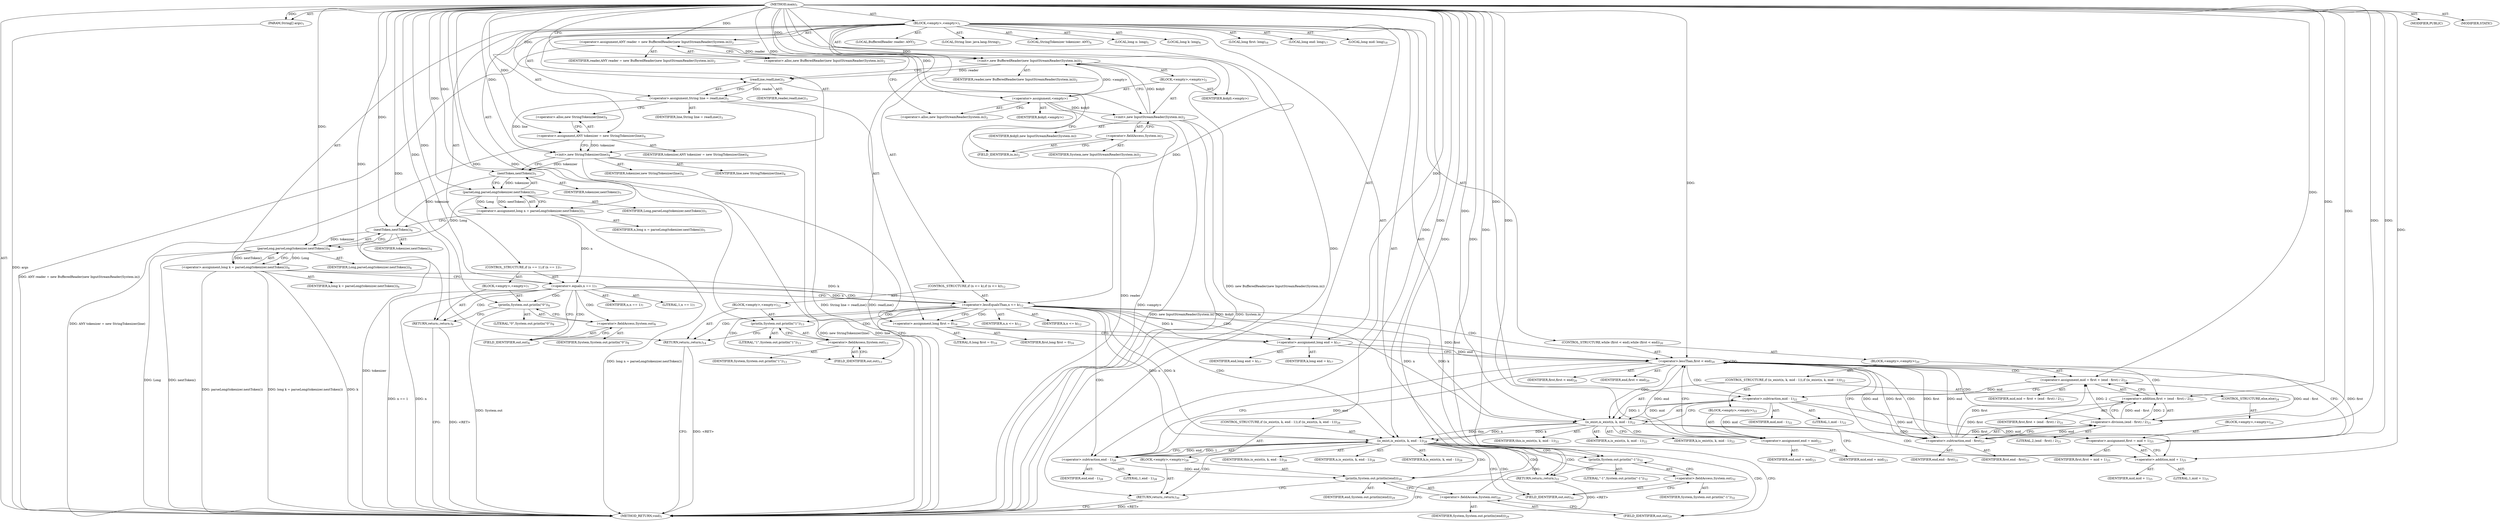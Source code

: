 digraph "main" {  
"21" [label = <(METHOD,main)<SUB>1</SUB>> ]
"22" [label = <(PARAM,String[] args)<SUB>1</SUB>> ]
"23" [label = <(BLOCK,&lt;empty&gt;,&lt;empty&gt;)<SUB>1</SUB>> ]
"4" [label = <(LOCAL,BufferedReader reader: ANY)<SUB>2</SUB>> ]
"24" [label = <(&lt;operator&gt;.assignment,ANY reader = new BufferedReader(new InputStreamReader(System.in)))<SUB>2</SUB>> ]
"25" [label = <(IDENTIFIER,reader,ANY reader = new BufferedReader(new InputStreamReader(System.in)))<SUB>2</SUB>> ]
"26" [label = <(&lt;operator&gt;.alloc,new BufferedReader(new InputStreamReader(System.in)))<SUB>2</SUB>> ]
"27" [label = <(&lt;init&gt;,new BufferedReader(new InputStreamReader(System.in)))<SUB>2</SUB>> ]
"3" [label = <(IDENTIFIER,reader,new BufferedReader(new InputStreamReader(System.in)))<SUB>2</SUB>> ]
"28" [label = <(BLOCK,&lt;empty&gt;,&lt;empty&gt;)<SUB>2</SUB>> ]
"29" [label = <(&lt;operator&gt;.assignment,&lt;empty&gt;)> ]
"30" [label = <(IDENTIFIER,$obj0,&lt;empty&gt;)> ]
"31" [label = <(&lt;operator&gt;.alloc,new InputStreamReader(System.in))<SUB>2</SUB>> ]
"32" [label = <(&lt;init&gt;,new InputStreamReader(System.in))<SUB>2</SUB>> ]
"33" [label = <(IDENTIFIER,$obj0,new InputStreamReader(System.in))> ]
"34" [label = <(&lt;operator&gt;.fieldAccess,System.in)<SUB>2</SUB>> ]
"35" [label = <(IDENTIFIER,System,new InputStreamReader(System.in))<SUB>2</SUB>> ]
"36" [label = <(FIELD_IDENTIFIER,in,in)<SUB>2</SUB>> ]
"37" [label = <(IDENTIFIER,$obj0,&lt;empty&gt;)> ]
"38" [label = <(LOCAL,String line: java.lang.String)<SUB>3</SUB>> ]
"39" [label = <(&lt;operator&gt;.assignment,String line = readLine())<SUB>3</SUB>> ]
"40" [label = <(IDENTIFIER,line,String line = readLine())<SUB>3</SUB>> ]
"41" [label = <(readLine,readLine())<SUB>3</SUB>> ]
"42" [label = <(IDENTIFIER,reader,readLine())<SUB>3</SUB>> ]
"6" [label = <(LOCAL,StringTokenizer tokenizer: ANY)<SUB>4</SUB>> ]
"43" [label = <(&lt;operator&gt;.assignment,ANY tokenizer = new StringTokenizer(line))<SUB>4</SUB>> ]
"44" [label = <(IDENTIFIER,tokenizer,ANY tokenizer = new StringTokenizer(line))<SUB>4</SUB>> ]
"45" [label = <(&lt;operator&gt;.alloc,new StringTokenizer(line))<SUB>4</SUB>> ]
"46" [label = <(&lt;init&gt;,new StringTokenizer(line))<SUB>4</SUB>> ]
"5" [label = <(IDENTIFIER,tokenizer,new StringTokenizer(line))<SUB>4</SUB>> ]
"47" [label = <(IDENTIFIER,line,new StringTokenizer(line))<SUB>4</SUB>> ]
"48" [label = <(LOCAL,long n: long)<SUB>5</SUB>> ]
"49" [label = <(&lt;operator&gt;.assignment,long n = parseLong(tokenizer.nextToken()))<SUB>5</SUB>> ]
"50" [label = <(IDENTIFIER,n,long n = parseLong(tokenizer.nextToken()))<SUB>5</SUB>> ]
"51" [label = <(parseLong,parseLong(tokenizer.nextToken()))<SUB>5</SUB>> ]
"52" [label = <(IDENTIFIER,Long,parseLong(tokenizer.nextToken()))<SUB>5</SUB>> ]
"53" [label = <(nextToken,nextToken())<SUB>5</SUB>> ]
"54" [label = <(IDENTIFIER,tokenizer,nextToken())<SUB>5</SUB>> ]
"55" [label = <(LOCAL,long k: long)<SUB>6</SUB>> ]
"56" [label = <(&lt;operator&gt;.assignment,long k = parseLong(tokenizer.nextToken()))<SUB>6</SUB>> ]
"57" [label = <(IDENTIFIER,k,long k = parseLong(tokenizer.nextToken()))<SUB>6</SUB>> ]
"58" [label = <(parseLong,parseLong(tokenizer.nextToken()))<SUB>6</SUB>> ]
"59" [label = <(IDENTIFIER,Long,parseLong(tokenizer.nextToken()))<SUB>6</SUB>> ]
"60" [label = <(nextToken,nextToken())<SUB>6</SUB>> ]
"61" [label = <(IDENTIFIER,tokenizer,nextToken())<SUB>6</SUB>> ]
"62" [label = <(CONTROL_STRUCTURE,if (n == 1),if (n == 1))<SUB>7</SUB>> ]
"63" [label = <(&lt;operator&gt;.equals,n == 1)<SUB>7</SUB>> ]
"64" [label = <(IDENTIFIER,n,n == 1)<SUB>7</SUB>> ]
"65" [label = <(LITERAL,1,n == 1)<SUB>7</SUB>> ]
"66" [label = <(BLOCK,&lt;empty&gt;,&lt;empty&gt;)<SUB>7</SUB>> ]
"67" [label = <(println,System.out.println(&quot;0&quot;))<SUB>8</SUB>> ]
"68" [label = <(&lt;operator&gt;.fieldAccess,System.out)<SUB>8</SUB>> ]
"69" [label = <(IDENTIFIER,System,System.out.println(&quot;0&quot;))<SUB>8</SUB>> ]
"70" [label = <(FIELD_IDENTIFIER,out,out)<SUB>8</SUB>> ]
"71" [label = <(LITERAL,&quot;0&quot;,System.out.println(&quot;0&quot;))<SUB>8</SUB>> ]
"72" [label = <(RETURN,return;,return;)<SUB>9</SUB>> ]
"73" [label = <(CONTROL_STRUCTURE,if (n &lt;= k),if (n &lt;= k))<SUB>12</SUB>> ]
"74" [label = <(&lt;operator&gt;.lessEqualsThan,n &lt;= k)<SUB>12</SUB>> ]
"75" [label = <(IDENTIFIER,n,n &lt;= k)<SUB>12</SUB>> ]
"76" [label = <(IDENTIFIER,k,n &lt;= k)<SUB>12</SUB>> ]
"77" [label = <(BLOCK,&lt;empty&gt;,&lt;empty&gt;)<SUB>12</SUB>> ]
"78" [label = <(println,System.out.println(&quot;1&quot;))<SUB>13</SUB>> ]
"79" [label = <(&lt;operator&gt;.fieldAccess,System.out)<SUB>13</SUB>> ]
"80" [label = <(IDENTIFIER,System,System.out.println(&quot;1&quot;))<SUB>13</SUB>> ]
"81" [label = <(FIELD_IDENTIFIER,out,out)<SUB>13</SUB>> ]
"82" [label = <(LITERAL,&quot;1&quot;,System.out.println(&quot;1&quot;))<SUB>13</SUB>> ]
"83" [label = <(RETURN,return;,return;)<SUB>14</SUB>> ]
"84" [label = <(LOCAL,long first: long)<SUB>16</SUB>> ]
"85" [label = <(&lt;operator&gt;.assignment,long first = 0)<SUB>16</SUB>> ]
"86" [label = <(IDENTIFIER,first,long first = 0)<SUB>16</SUB>> ]
"87" [label = <(LITERAL,0,long first = 0)<SUB>16</SUB>> ]
"88" [label = <(LOCAL,long end: long)<SUB>17</SUB>> ]
"89" [label = <(&lt;operator&gt;.assignment,long end = k)<SUB>17</SUB>> ]
"90" [label = <(IDENTIFIER,end,long end = k)<SUB>17</SUB>> ]
"91" [label = <(IDENTIFIER,k,long end = k)<SUB>17</SUB>> ]
"92" [label = <(LOCAL,long mid: long)<SUB>18</SUB>> ]
"93" [label = <(CONTROL_STRUCTURE,while (first &lt; end),while (first &lt; end))<SUB>20</SUB>> ]
"94" [label = <(&lt;operator&gt;.lessThan,first &lt; end)<SUB>20</SUB>> ]
"95" [label = <(IDENTIFIER,first,first &lt; end)<SUB>20</SUB>> ]
"96" [label = <(IDENTIFIER,end,first &lt; end)<SUB>20</SUB>> ]
"97" [label = <(BLOCK,&lt;empty&gt;,&lt;empty&gt;)<SUB>20</SUB>> ]
"98" [label = <(&lt;operator&gt;.assignment,mid = first + (end - first) / 2)<SUB>21</SUB>> ]
"99" [label = <(IDENTIFIER,mid,mid = first + (end - first) / 2)<SUB>21</SUB>> ]
"100" [label = <(&lt;operator&gt;.addition,first + (end - first) / 2)<SUB>21</SUB>> ]
"101" [label = <(IDENTIFIER,first,first + (end - first) / 2)<SUB>21</SUB>> ]
"102" [label = <(&lt;operator&gt;.division,(end - first) / 2)<SUB>21</SUB>> ]
"103" [label = <(&lt;operator&gt;.subtraction,end - first)<SUB>21</SUB>> ]
"104" [label = <(IDENTIFIER,end,end - first)<SUB>21</SUB>> ]
"105" [label = <(IDENTIFIER,first,end - first)<SUB>21</SUB>> ]
"106" [label = <(LITERAL,2,(end - first) / 2)<SUB>21</SUB>> ]
"107" [label = <(CONTROL_STRUCTURE,if (is_exist(n, k, mid - 1)),if (is_exist(n, k, mid - 1)))<SUB>22</SUB>> ]
"108" [label = <(is_exist,is_exist(n, k, mid - 1))<SUB>22</SUB>> ]
"109" [label = <(IDENTIFIER,this,is_exist(n, k, mid - 1))<SUB>22</SUB>> ]
"110" [label = <(IDENTIFIER,n,is_exist(n, k, mid - 1))<SUB>22</SUB>> ]
"111" [label = <(IDENTIFIER,k,is_exist(n, k, mid - 1))<SUB>22</SUB>> ]
"112" [label = <(&lt;operator&gt;.subtraction,mid - 1)<SUB>22</SUB>> ]
"113" [label = <(IDENTIFIER,mid,mid - 1)<SUB>22</SUB>> ]
"114" [label = <(LITERAL,1,mid - 1)<SUB>22</SUB>> ]
"115" [label = <(BLOCK,&lt;empty&gt;,&lt;empty&gt;)<SUB>22</SUB>> ]
"116" [label = <(&lt;operator&gt;.assignment,end = mid)<SUB>23</SUB>> ]
"117" [label = <(IDENTIFIER,end,end = mid)<SUB>23</SUB>> ]
"118" [label = <(IDENTIFIER,mid,end = mid)<SUB>23</SUB>> ]
"119" [label = <(CONTROL_STRUCTURE,else,else)<SUB>24</SUB>> ]
"120" [label = <(BLOCK,&lt;empty&gt;,&lt;empty&gt;)<SUB>24</SUB>> ]
"121" [label = <(&lt;operator&gt;.assignment,first = mid + 1)<SUB>25</SUB>> ]
"122" [label = <(IDENTIFIER,first,first = mid + 1)<SUB>25</SUB>> ]
"123" [label = <(&lt;operator&gt;.addition,mid + 1)<SUB>25</SUB>> ]
"124" [label = <(IDENTIFIER,mid,mid + 1)<SUB>25</SUB>> ]
"125" [label = <(LITERAL,1,mid + 1)<SUB>25</SUB>> ]
"126" [label = <(CONTROL_STRUCTURE,if (is_exist(n, k, end - 1)),if (is_exist(n, k, end - 1)))<SUB>28</SUB>> ]
"127" [label = <(is_exist,is_exist(n, k, end - 1))<SUB>28</SUB>> ]
"128" [label = <(IDENTIFIER,this,is_exist(n, k, end - 1))<SUB>28</SUB>> ]
"129" [label = <(IDENTIFIER,n,is_exist(n, k, end - 1))<SUB>28</SUB>> ]
"130" [label = <(IDENTIFIER,k,is_exist(n, k, end - 1))<SUB>28</SUB>> ]
"131" [label = <(&lt;operator&gt;.subtraction,end - 1)<SUB>28</SUB>> ]
"132" [label = <(IDENTIFIER,end,end - 1)<SUB>28</SUB>> ]
"133" [label = <(LITERAL,1,end - 1)<SUB>28</SUB>> ]
"134" [label = <(BLOCK,&lt;empty&gt;,&lt;empty&gt;)<SUB>28</SUB>> ]
"135" [label = <(println,System.out.println((end)))<SUB>29</SUB>> ]
"136" [label = <(&lt;operator&gt;.fieldAccess,System.out)<SUB>29</SUB>> ]
"137" [label = <(IDENTIFIER,System,System.out.println((end)))<SUB>29</SUB>> ]
"138" [label = <(FIELD_IDENTIFIER,out,out)<SUB>29</SUB>> ]
"139" [label = <(IDENTIFIER,end,System.out.println((end)))<SUB>29</SUB>> ]
"140" [label = <(RETURN,return;,return;)<SUB>30</SUB>> ]
"141" [label = <(println,System.out.println(&quot;-1&quot;))<SUB>32</SUB>> ]
"142" [label = <(&lt;operator&gt;.fieldAccess,System.out)<SUB>32</SUB>> ]
"143" [label = <(IDENTIFIER,System,System.out.println(&quot;-1&quot;))<SUB>32</SUB>> ]
"144" [label = <(FIELD_IDENTIFIER,out,out)<SUB>32</SUB>> ]
"145" [label = <(LITERAL,&quot;-1&quot;,System.out.println(&quot;-1&quot;))<SUB>32</SUB>> ]
"146" [label = <(RETURN,return;,return;)<SUB>33</SUB>> ]
"147" [label = <(MODIFIER,PUBLIC)> ]
"148" [label = <(MODIFIER,STATIC)> ]
"149" [label = <(METHOD_RETURN,void)<SUB>1</SUB>> ]
  "21" -> "22"  [ label = "AST: "] 
  "21" -> "23"  [ label = "AST: "] 
  "21" -> "147"  [ label = "AST: "] 
  "21" -> "148"  [ label = "AST: "] 
  "21" -> "149"  [ label = "AST: "] 
  "23" -> "4"  [ label = "AST: "] 
  "23" -> "24"  [ label = "AST: "] 
  "23" -> "27"  [ label = "AST: "] 
  "23" -> "38"  [ label = "AST: "] 
  "23" -> "39"  [ label = "AST: "] 
  "23" -> "6"  [ label = "AST: "] 
  "23" -> "43"  [ label = "AST: "] 
  "23" -> "46"  [ label = "AST: "] 
  "23" -> "48"  [ label = "AST: "] 
  "23" -> "49"  [ label = "AST: "] 
  "23" -> "55"  [ label = "AST: "] 
  "23" -> "56"  [ label = "AST: "] 
  "23" -> "62"  [ label = "AST: "] 
  "23" -> "73"  [ label = "AST: "] 
  "23" -> "84"  [ label = "AST: "] 
  "23" -> "85"  [ label = "AST: "] 
  "23" -> "88"  [ label = "AST: "] 
  "23" -> "89"  [ label = "AST: "] 
  "23" -> "92"  [ label = "AST: "] 
  "23" -> "93"  [ label = "AST: "] 
  "23" -> "126"  [ label = "AST: "] 
  "23" -> "141"  [ label = "AST: "] 
  "23" -> "146"  [ label = "AST: "] 
  "24" -> "25"  [ label = "AST: "] 
  "24" -> "26"  [ label = "AST: "] 
  "27" -> "3"  [ label = "AST: "] 
  "27" -> "28"  [ label = "AST: "] 
  "28" -> "29"  [ label = "AST: "] 
  "28" -> "32"  [ label = "AST: "] 
  "28" -> "37"  [ label = "AST: "] 
  "29" -> "30"  [ label = "AST: "] 
  "29" -> "31"  [ label = "AST: "] 
  "32" -> "33"  [ label = "AST: "] 
  "32" -> "34"  [ label = "AST: "] 
  "34" -> "35"  [ label = "AST: "] 
  "34" -> "36"  [ label = "AST: "] 
  "39" -> "40"  [ label = "AST: "] 
  "39" -> "41"  [ label = "AST: "] 
  "41" -> "42"  [ label = "AST: "] 
  "43" -> "44"  [ label = "AST: "] 
  "43" -> "45"  [ label = "AST: "] 
  "46" -> "5"  [ label = "AST: "] 
  "46" -> "47"  [ label = "AST: "] 
  "49" -> "50"  [ label = "AST: "] 
  "49" -> "51"  [ label = "AST: "] 
  "51" -> "52"  [ label = "AST: "] 
  "51" -> "53"  [ label = "AST: "] 
  "53" -> "54"  [ label = "AST: "] 
  "56" -> "57"  [ label = "AST: "] 
  "56" -> "58"  [ label = "AST: "] 
  "58" -> "59"  [ label = "AST: "] 
  "58" -> "60"  [ label = "AST: "] 
  "60" -> "61"  [ label = "AST: "] 
  "62" -> "63"  [ label = "AST: "] 
  "62" -> "66"  [ label = "AST: "] 
  "63" -> "64"  [ label = "AST: "] 
  "63" -> "65"  [ label = "AST: "] 
  "66" -> "67"  [ label = "AST: "] 
  "66" -> "72"  [ label = "AST: "] 
  "67" -> "68"  [ label = "AST: "] 
  "67" -> "71"  [ label = "AST: "] 
  "68" -> "69"  [ label = "AST: "] 
  "68" -> "70"  [ label = "AST: "] 
  "73" -> "74"  [ label = "AST: "] 
  "73" -> "77"  [ label = "AST: "] 
  "74" -> "75"  [ label = "AST: "] 
  "74" -> "76"  [ label = "AST: "] 
  "77" -> "78"  [ label = "AST: "] 
  "77" -> "83"  [ label = "AST: "] 
  "78" -> "79"  [ label = "AST: "] 
  "78" -> "82"  [ label = "AST: "] 
  "79" -> "80"  [ label = "AST: "] 
  "79" -> "81"  [ label = "AST: "] 
  "85" -> "86"  [ label = "AST: "] 
  "85" -> "87"  [ label = "AST: "] 
  "89" -> "90"  [ label = "AST: "] 
  "89" -> "91"  [ label = "AST: "] 
  "93" -> "94"  [ label = "AST: "] 
  "93" -> "97"  [ label = "AST: "] 
  "94" -> "95"  [ label = "AST: "] 
  "94" -> "96"  [ label = "AST: "] 
  "97" -> "98"  [ label = "AST: "] 
  "97" -> "107"  [ label = "AST: "] 
  "98" -> "99"  [ label = "AST: "] 
  "98" -> "100"  [ label = "AST: "] 
  "100" -> "101"  [ label = "AST: "] 
  "100" -> "102"  [ label = "AST: "] 
  "102" -> "103"  [ label = "AST: "] 
  "102" -> "106"  [ label = "AST: "] 
  "103" -> "104"  [ label = "AST: "] 
  "103" -> "105"  [ label = "AST: "] 
  "107" -> "108"  [ label = "AST: "] 
  "107" -> "115"  [ label = "AST: "] 
  "107" -> "119"  [ label = "AST: "] 
  "108" -> "109"  [ label = "AST: "] 
  "108" -> "110"  [ label = "AST: "] 
  "108" -> "111"  [ label = "AST: "] 
  "108" -> "112"  [ label = "AST: "] 
  "112" -> "113"  [ label = "AST: "] 
  "112" -> "114"  [ label = "AST: "] 
  "115" -> "116"  [ label = "AST: "] 
  "116" -> "117"  [ label = "AST: "] 
  "116" -> "118"  [ label = "AST: "] 
  "119" -> "120"  [ label = "AST: "] 
  "120" -> "121"  [ label = "AST: "] 
  "121" -> "122"  [ label = "AST: "] 
  "121" -> "123"  [ label = "AST: "] 
  "123" -> "124"  [ label = "AST: "] 
  "123" -> "125"  [ label = "AST: "] 
  "126" -> "127"  [ label = "AST: "] 
  "126" -> "134"  [ label = "AST: "] 
  "127" -> "128"  [ label = "AST: "] 
  "127" -> "129"  [ label = "AST: "] 
  "127" -> "130"  [ label = "AST: "] 
  "127" -> "131"  [ label = "AST: "] 
  "131" -> "132"  [ label = "AST: "] 
  "131" -> "133"  [ label = "AST: "] 
  "134" -> "135"  [ label = "AST: "] 
  "134" -> "140"  [ label = "AST: "] 
  "135" -> "136"  [ label = "AST: "] 
  "135" -> "139"  [ label = "AST: "] 
  "136" -> "137"  [ label = "AST: "] 
  "136" -> "138"  [ label = "AST: "] 
  "141" -> "142"  [ label = "AST: "] 
  "141" -> "145"  [ label = "AST: "] 
  "142" -> "143"  [ label = "AST: "] 
  "142" -> "144"  [ label = "AST: "] 
  "24" -> "31"  [ label = "CFG: "] 
  "27" -> "41"  [ label = "CFG: "] 
  "39" -> "45"  [ label = "CFG: "] 
  "43" -> "46"  [ label = "CFG: "] 
  "46" -> "53"  [ label = "CFG: "] 
  "49" -> "60"  [ label = "CFG: "] 
  "56" -> "63"  [ label = "CFG: "] 
  "85" -> "89"  [ label = "CFG: "] 
  "89" -> "94"  [ label = "CFG: "] 
  "141" -> "146"  [ label = "CFG: "] 
  "146" -> "149"  [ label = "CFG: "] 
  "26" -> "24"  [ label = "CFG: "] 
  "41" -> "39"  [ label = "CFG: "] 
  "45" -> "43"  [ label = "CFG: "] 
  "51" -> "49"  [ label = "CFG: "] 
  "58" -> "56"  [ label = "CFG: "] 
  "63" -> "70"  [ label = "CFG: "] 
  "63" -> "74"  [ label = "CFG: "] 
  "74" -> "81"  [ label = "CFG: "] 
  "74" -> "85"  [ label = "CFG: "] 
  "94" -> "103"  [ label = "CFG: "] 
  "94" -> "131"  [ label = "CFG: "] 
  "127" -> "138"  [ label = "CFG: "] 
  "127" -> "144"  [ label = "CFG: "] 
  "142" -> "141"  [ label = "CFG: "] 
  "29" -> "36"  [ label = "CFG: "] 
  "32" -> "27"  [ label = "CFG: "] 
  "53" -> "51"  [ label = "CFG: "] 
  "60" -> "58"  [ label = "CFG: "] 
  "67" -> "72"  [ label = "CFG: "] 
  "72" -> "149"  [ label = "CFG: "] 
  "78" -> "83"  [ label = "CFG: "] 
  "83" -> "149"  [ label = "CFG: "] 
  "98" -> "112"  [ label = "CFG: "] 
  "131" -> "127"  [ label = "CFG: "] 
  "135" -> "140"  [ label = "CFG: "] 
  "140" -> "149"  [ label = "CFG: "] 
  "144" -> "142"  [ label = "CFG: "] 
  "31" -> "29"  [ label = "CFG: "] 
  "34" -> "32"  [ label = "CFG: "] 
  "68" -> "67"  [ label = "CFG: "] 
  "79" -> "78"  [ label = "CFG: "] 
  "100" -> "98"  [ label = "CFG: "] 
  "108" -> "116"  [ label = "CFG: "] 
  "108" -> "123"  [ label = "CFG: "] 
  "136" -> "135"  [ label = "CFG: "] 
  "36" -> "34"  [ label = "CFG: "] 
  "70" -> "68"  [ label = "CFG: "] 
  "81" -> "79"  [ label = "CFG: "] 
  "102" -> "100"  [ label = "CFG: "] 
  "112" -> "108"  [ label = "CFG: "] 
  "116" -> "94"  [ label = "CFG: "] 
  "138" -> "136"  [ label = "CFG: "] 
  "103" -> "102"  [ label = "CFG: "] 
  "121" -> "94"  [ label = "CFG: "] 
  "123" -> "121"  [ label = "CFG: "] 
  "21" -> "26"  [ label = "CFG: "] 
  "140" -> "149"  [ label = "DDG: &lt;RET&gt;"] 
  "83" -> "149"  [ label = "DDG: &lt;RET&gt;"] 
  "146" -> "149"  [ label = "DDG: &lt;RET&gt;"] 
  "72" -> "149"  [ label = "DDG: &lt;RET&gt;"] 
  "22" -> "149"  [ label = "DDG: args"] 
  "24" -> "149"  [ label = "DDG: ANY reader = new BufferedReader(new InputStreamReader(System.in))"] 
  "29" -> "149"  [ label = "DDG: &lt;empty&gt;"] 
  "32" -> "149"  [ label = "DDG: $obj0"] 
  "32" -> "149"  [ label = "DDG: System.in"] 
  "32" -> "149"  [ label = "DDG: new InputStreamReader(System.in)"] 
  "27" -> "149"  [ label = "DDG: new BufferedReader(new InputStreamReader(System.in))"] 
  "41" -> "149"  [ label = "DDG: reader"] 
  "39" -> "149"  [ label = "DDG: readLine()"] 
  "39" -> "149"  [ label = "DDG: String line = readLine()"] 
  "43" -> "149"  [ label = "DDG: ANY tokenizer = new StringTokenizer(line)"] 
  "46" -> "149"  [ label = "DDG: line"] 
  "46" -> "149"  [ label = "DDG: new StringTokenizer(line)"] 
  "49" -> "149"  [ label = "DDG: long n = parseLong(tokenizer.nextToken())"] 
  "56" -> "149"  [ label = "DDG: k"] 
  "58" -> "149"  [ label = "DDG: Long"] 
  "60" -> "149"  [ label = "DDG: tokenizer"] 
  "58" -> "149"  [ label = "DDG: nextToken()"] 
  "56" -> "149"  [ label = "DDG: parseLong(tokenizer.nextToken())"] 
  "56" -> "149"  [ label = "DDG: long k = parseLong(tokenizer.nextToken())"] 
  "63" -> "149"  [ label = "DDG: n"] 
  "63" -> "149"  [ label = "DDG: n == 1"] 
  "67" -> "149"  [ label = "DDG: System.out"] 
  "21" -> "22"  [ label = "DDG: "] 
  "21" -> "24"  [ label = "DDG: "] 
  "41" -> "39"  [ label = "DDG: reader"] 
  "21" -> "43"  [ label = "DDG: "] 
  "51" -> "49"  [ label = "DDG: Long"] 
  "51" -> "49"  [ label = "DDG: nextToken()"] 
  "58" -> "56"  [ label = "DDG: Long"] 
  "58" -> "56"  [ label = "DDG: nextToken()"] 
  "21" -> "85"  [ label = "DDG: "] 
  "74" -> "89"  [ label = "DDG: k"] 
  "21" -> "89"  [ label = "DDG: "] 
  "21" -> "146"  [ label = "DDG: "] 
  "24" -> "27"  [ label = "DDG: reader"] 
  "21" -> "27"  [ label = "DDG: "] 
  "29" -> "27"  [ label = "DDG: &lt;empty&gt;"] 
  "32" -> "27"  [ label = "DDG: $obj0"] 
  "43" -> "46"  [ label = "DDG: tokenizer"] 
  "21" -> "46"  [ label = "DDG: "] 
  "39" -> "46"  [ label = "DDG: line"] 
  "21" -> "141"  [ label = "DDG: "] 
  "21" -> "29"  [ label = "DDG: "] 
  "21" -> "37"  [ label = "DDG: "] 
  "27" -> "41"  [ label = "DDG: reader"] 
  "21" -> "41"  [ label = "DDG: "] 
  "21" -> "51"  [ label = "DDG: "] 
  "53" -> "51"  [ label = "DDG: tokenizer"] 
  "51" -> "58"  [ label = "DDG: Long"] 
  "21" -> "58"  [ label = "DDG: "] 
  "60" -> "58"  [ label = "DDG: tokenizer"] 
  "49" -> "63"  [ label = "DDG: n"] 
  "21" -> "63"  [ label = "DDG: "] 
  "21" -> "72"  [ label = "DDG: "] 
  "63" -> "74"  [ label = "DDG: n"] 
  "21" -> "74"  [ label = "DDG: "] 
  "56" -> "74"  [ label = "DDG: k"] 
  "21" -> "83"  [ label = "DDG: "] 
  "85" -> "94"  [ label = "DDG: first"] 
  "121" -> "94"  [ label = "DDG: first"] 
  "21" -> "94"  [ label = "DDG: "] 
  "103" -> "94"  [ label = "DDG: first"] 
  "89" -> "94"  [ label = "DDG: end"] 
  "103" -> "94"  [ label = "DDG: end"] 
  "116" -> "94"  [ label = "DDG: end"] 
  "103" -> "98"  [ label = "DDG: first"] 
  "21" -> "98"  [ label = "DDG: "] 
  "102" -> "98"  [ label = "DDG: end - first"] 
  "102" -> "98"  [ label = "DDG: 2"] 
  "108" -> "127"  [ label = "DDG: this"] 
  "21" -> "127"  [ label = "DDG: "] 
  "74" -> "127"  [ label = "DDG: n"] 
  "108" -> "127"  [ label = "DDG: n"] 
  "108" -> "127"  [ label = "DDG: k"] 
  "74" -> "127"  [ label = "DDG: k"] 
  "131" -> "127"  [ label = "DDG: end"] 
  "131" -> "127"  [ label = "DDG: 1"] 
  "21" -> "140"  [ label = "DDG: "] 
  "29" -> "32"  [ label = "DDG: $obj0"] 
  "21" -> "32"  [ label = "DDG: "] 
  "46" -> "53"  [ label = "DDG: tokenizer"] 
  "21" -> "53"  [ label = "DDG: "] 
  "53" -> "60"  [ label = "DDG: tokenizer"] 
  "21" -> "60"  [ label = "DDG: "] 
  "21" -> "67"  [ label = "DDG: "] 
  "21" -> "78"  [ label = "DDG: "] 
  "94" -> "131"  [ label = "DDG: end"] 
  "21" -> "131"  [ label = "DDG: "] 
  "131" -> "135"  [ label = "DDG: end"] 
  "21" -> "135"  [ label = "DDG: "] 
  "103" -> "100"  [ label = "DDG: first"] 
  "21" -> "100"  [ label = "DDG: "] 
  "102" -> "100"  [ label = "DDG: end - first"] 
  "102" -> "100"  [ label = "DDG: 2"] 
  "21" -> "108"  [ label = "DDG: "] 
  "74" -> "108"  [ label = "DDG: n"] 
  "74" -> "108"  [ label = "DDG: k"] 
  "112" -> "108"  [ label = "DDG: mid"] 
  "112" -> "108"  [ label = "DDG: 1"] 
  "112" -> "116"  [ label = "DDG: mid"] 
  "21" -> "116"  [ label = "DDG: "] 
  "103" -> "102"  [ label = "DDG: end"] 
  "103" -> "102"  [ label = "DDG: first"] 
  "21" -> "102"  [ label = "DDG: "] 
  "98" -> "112"  [ label = "DDG: mid"] 
  "21" -> "112"  [ label = "DDG: "] 
  "112" -> "121"  [ label = "DDG: mid"] 
  "21" -> "121"  [ label = "DDG: "] 
  "94" -> "103"  [ label = "DDG: end"] 
  "21" -> "103"  [ label = "DDG: "] 
  "94" -> "103"  [ label = "DDG: first"] 
  "112" -> "123"  [ label = "DDG: mid"] 
  "21" -> "123"  [ label = "DDG: "] 
  "63" -> "68"  [ label = "CDG: "] 
  "63" -> "72"  [ label = "CDG: "] 
  "63" -> "67"  [ label = "CDG: "] 
  "63" -> "74"  [ label = "CDG: "] 
  "63" -> "70"  [ label = "CDG: "] 
  "74" -> "94"  [ label = "CDG: "] 
  "74" -> "89"  [ label = "CDG: "] 
  "74" -> "81"  [ label = "CDG: "] 
  "74" -> "131"  [ label = "CDG: "] 
  "74" -> "85"  [ label = "CDG: "] 
  "74" -> "79"  [ label = "CDG: "] 
  "74" -> "83"  [ label = "CDG: "] 
  "74" -> "127"  [ label = "CDG: "] 
  "74" -> "78"  [ label = "CDG: "] 
  "94" -> "94"  [ label = "CDG: "] 
  "94" -> "98"  [ label = "CDG: "] 
  "94" -> "102"  [ label = "CDG: "] 
  "94" -> "103"  [ label = "CDG: "] 
  "94" -> "112"  [ label = "CDG: "] 
  "94" -> "100"  [ label = "CDG: "] 
  "94" -> "108"  [ label = "CDG: "] 
  "127" -> "141"  [ label = "CDG: "] 
  "127" -> "136"  [ label = "CDG: "] 
  "127" -> "146"  [ label = "CDG: "] 
  "127" -> "142"  [ label = "CDG: "] 
  "127" -> "144"  [ label = "CDG: "] 
  "127" -> "138"  [ label = "CDG: "] 
  "127" -> "140"  [ label = "CDG: "] 
  "127" -> "135"  [ label = "CDG: "] 
  "108" -> "116"  [ label = "CDG: "] 
  "108" -> "121"  [ label = "CDG: "] 
  "108" -> "123"  [ label = "CDG: "] 
}

